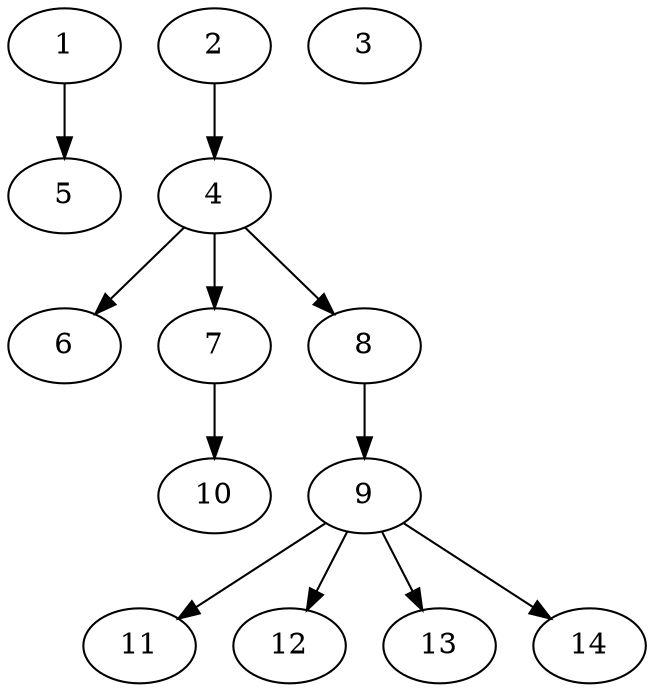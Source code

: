 // DAG (tier=1-easy, mode=compute, n=14, ccr=0.273, fat=0.451, density=0.287, regular=0.604, jump=0.011, mindata=262144, maxdata=2097152)
// DAG automatically generated by daggen at Sun Aug 24 16:33:32 2025
// /home/ermia/Project/Environments/daggen/bin/daggen --dot --ccr 0.273 --fat 0.451 --regular 0.604 --density 0.287 --jump 0.011 --mindata 262144 --maxdata 2097152 -n 14 
digraph G {
  1 [size="13195998122505934", alpha="0.05", expect_size="6597999061252967"]
  1 -> 5 [size ="7302190989312"]
  2 [size="19267396794109808", alpha="0.14", expect_size="9633698397054904"]
  2 -> 4 [size ="26399586910208"]
  3 [size="51323198581604296", alpha="0.20", expect_size="25661599290802148"]
  4 [size="7225589559301955", alpha="0.07", expect_size="3612794779650977"]
  4 -> 6 [size ="17129881468928"]
  4 -> 7 [size ="17129881468928"]
  4 -> 8 [size ="17129881468928"]
  5 [size="554470060173156", alpha="0.01", expect_size="277235030086578"]
  6 [size="30751069342345172", alpha="0.17", expect_size="15375534671172586"]
  7 [size="949978046398464000", alpha="0.11", expect_size="474989023199232000"]
  7 -> 10 [size ="7730941132800"]
  8 [size="967901692248981504", alpha="0.15", expect_size="483950846124490752"]
  8 -> 9 [size ="7827879886848"]
  9 [size="73217444231520", alpha="0.05", expect_size="36608722115760"]
  9 -> 11 [size ="8122320027648"]
  9 -> 12 [size ="8122320027648"]
  9 -> 13 [size ="8122320027648"]
  9 -> 14 [size ="8122320027648"]
  10 [size="225039733506441216", alpha="0.04", expect_size="112519866753220608"]
  11 [size="4522904834277376000", alpha="0.08", expect_size="2261452417138688000"]
  12 [size="1232366587349041152", alpha="0.19", expect_size="616183293674520576"]
  13 [size="5000912816832512000", alpha="0.13", expect_size="2500456408416256000"]
  14 [size="5036933659572043776", alpha="0.04", expect_size="2518466829786021888"]
}